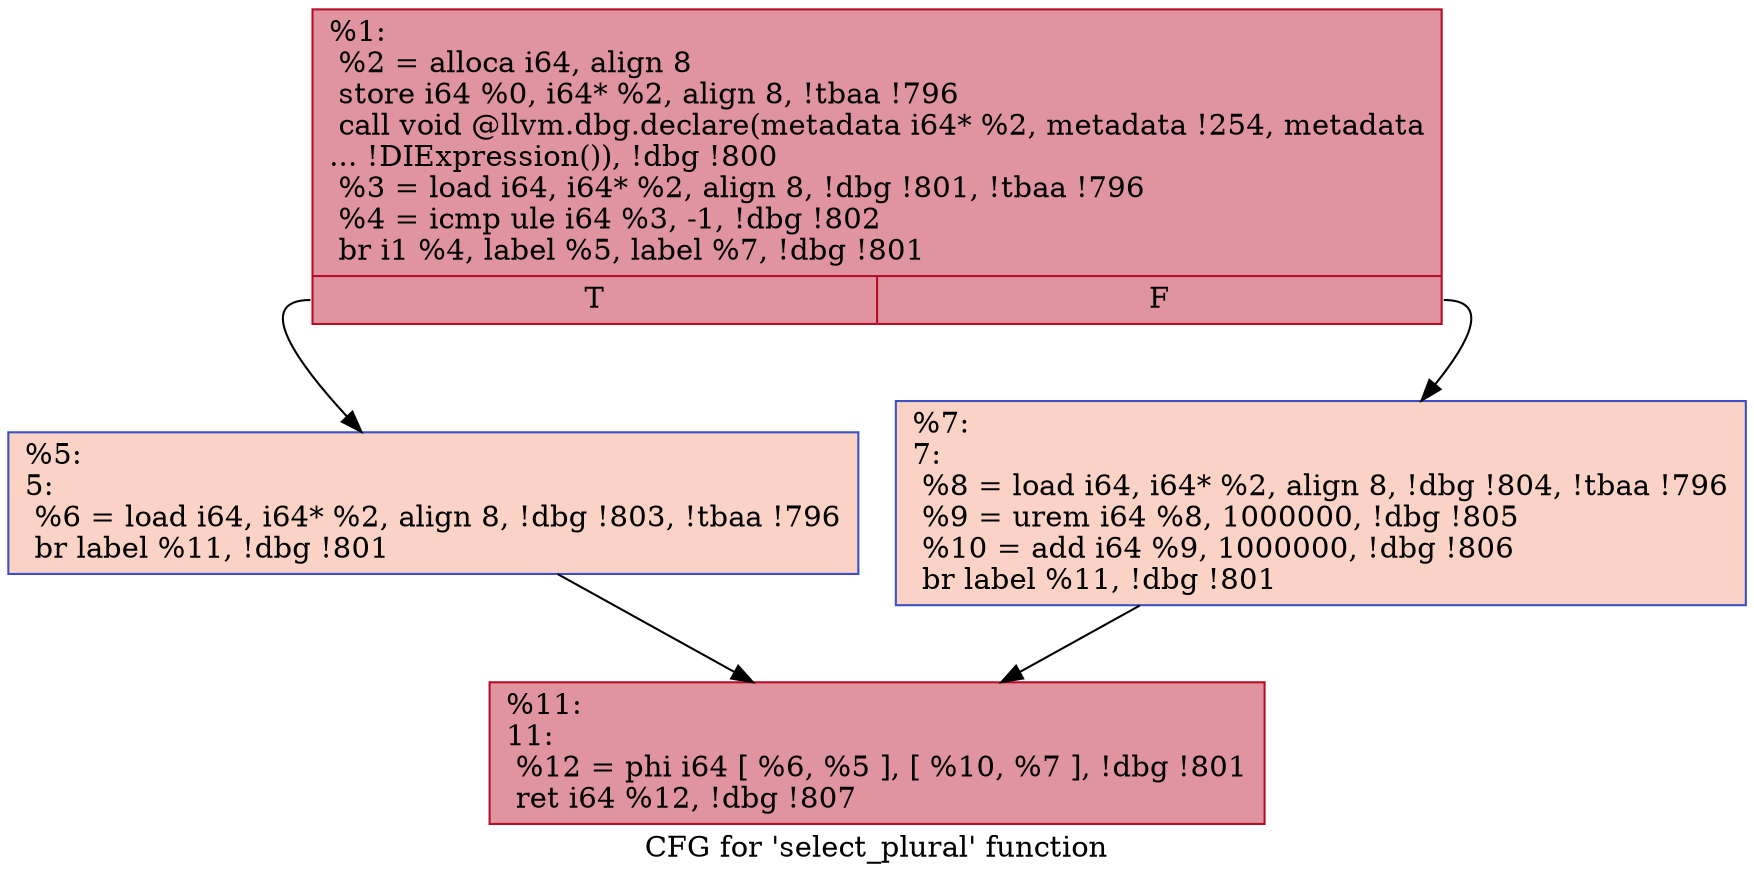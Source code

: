 digraph "CFG for 'select_plural' function" {
	label="CFG for 'select_plural' function";

	Node0x24897f0 [shape=record,color="#b70d28ff", style=filled, fillcolor="#b70d2870",label="{%1:\l  %2 = alloca i64, align 8\l  store i64 %0, i64* %2, align 8, !tbaa !796\l  call void @llvm.dbg.declare(metadata i64* %2, metadata !254, metadata\l... !DIExpression()), !dbg !800\l  %3 = load i64, i64* %2, align 8, !dbg !801, !tbaa !796\l  %4 = icmp ule i64 %3, -1, !dbg !802\l  br i1 %4, label %5, label %7, !dbg !801\l|{<s0>T|<s1>F}}"];
	Node0x24897f0:s0 -> Node0x2489870;
	Node0x24897f0:s1 -> Node0x24898c0;
	Node0x2489870 [shape=record,color="#3d50c3ff", style=filled, fillcolor="#f59c7d70",label="{%5:\l5:                                                \l  %6 = load i64, i64* %2, align 8, !dbg !803, !tbaa !796\l  br label %11, !dbg !801\l}"];
	Node0x2489870 -> Node0x2489910;
	Node0x24898c0 [shape=record,color="#3d50c3ff", style=filled, fillcolor="#f59c7d70",label="{%7:\l7:                                                \l  %8 = load i64, i64* %2, align 8, !dbg !804, !tbaa !796\l  %9 = urem i64 %8, 1000000, !dbg !805\l  %10 = add i64 %9, 1000000, !dbg !806\l  br label %11, !dbg !801\l}"];
	Node0x24898c0 -> Node0x2489910;
	Node0x2489910 [shape=record,color="#b70d28ff", style=filled, fillcolor="#b70d2870",label="{%11:\l11:                                               \l  %12 = phi i64 [ %6, %5 ], [ %10, %7 ], !dbg !801\l  ret i64 %12, !dbg !807\l}"];
}
